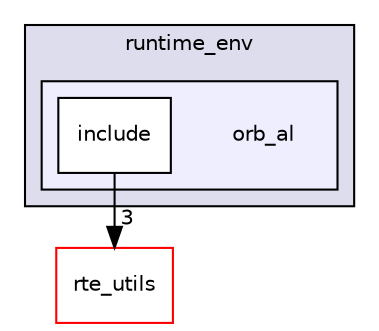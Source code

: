 digraph "runtime_env/orb_al" {
  compound=true
  node [ fontsize="10", fontname="Helvetica"];
  edge [ labelfontsize="10", labelfontname="Helvetica"];
  subgraph clusterdir_f225e4d86008d3e73336a06c8611e2b4 {
    graph [ bgcolor="#ddddee", pencolor="black", label="runtime_env" fontname="Helvetica", fontsize="10", URL="dir_f225e4d86008d3e73336a06c8611e2b4.html"]
  subgraph clusterdir_e18fda149894c12fa269693310106ac1 {
    graph [ bgcolor="#eeeeff", pencolor="black", label="" URL="dir_e18fda149894c12fa269693310106ac1.html"];
    dir_e18fda149894c12fa269693310106ac1 [shape=plaintext label="orb_al"];
    dir_0fec9f66f726df6a95b984929172b66d [shape=box label="include" color="black" fillcolor="white" style="filled" URL="dir_0fec9f66f726df6a95b984929172b66d.html"];
  }
  }
  dir_8f9a475dbd6b925c5ec1184392d41305 [shape=box label="rte_utils" fillcolor="white" style="filled" color="red" URL="dir_8f9a475dbd6b925c5ec1184392d41305.html"];
  dir_0fec9f66f726df6a95b984929172b66d->dir_8f9a475dbd6b925c5ec1184392d41305 [headlabel="3", labeldistance=1.5 headhref="dir_000036_000037.html"];
}
